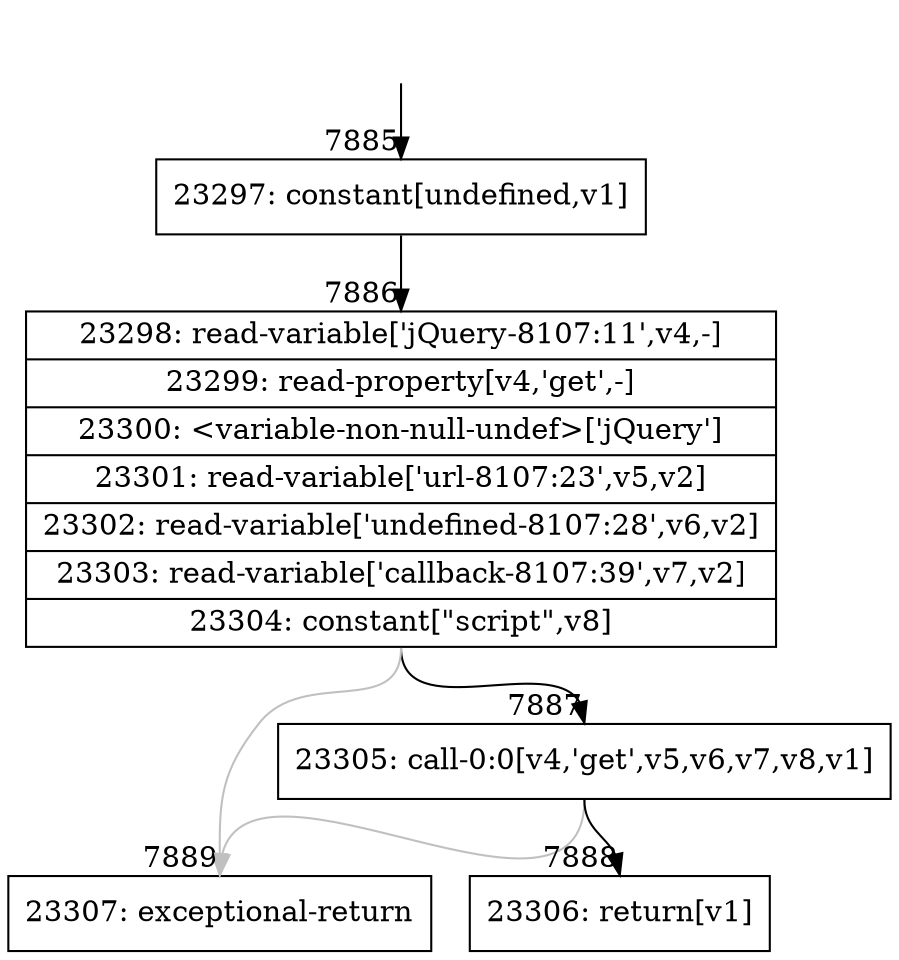digraph {
rankdir="TD"
BB_entry490[shape=none,label=""];
BB_entry490 -> BB7885 [tailport=s, headport=n, headlabel="    7885"]
BB7885 [shape=record label="{23297: constant[undefined,v1]}" ] 
BB7885 -> BB7886 [tailport=s, headport=n, headlabel="      7886"]
BB7886 [shape=record label="{23298: read-variable['jQuery-8107:11',v4,-]|23299: read-property[v4,'get',-]|23300: \<variable-non-null-undef\>['jQuery']|23301: read-variable['url-8107:23',v5,v2]|23302: read-variable['undefined-8107:28',v6,v2]|23303: read-variable['callback-8107:39',v7,v2]|23304: constant[\"script\",v8]}" ] 
BB7886 -> BB7887 [tailport=s, headport=n, headlabel="      7887"]
BB7886 -> BB7889 [tailport=s, headport=n, color=gray, headlabel="      7889"]
BB7887 [shape=record label="{23305: call-0:0[v4,'get',v5,v6,v7,v8,v1]}" ] 
BB7887 -> BB7888 [tailport=s, headport=n, headlabel="      7888"]
BB7887 -> BB7889 [tailport=s, headport=n, color=gray]
BB7888 [shape=record label="{23306: return[v1]}" ] 
BB7889 [shape=record label="{23307: exceptional-return}" ] 
}

